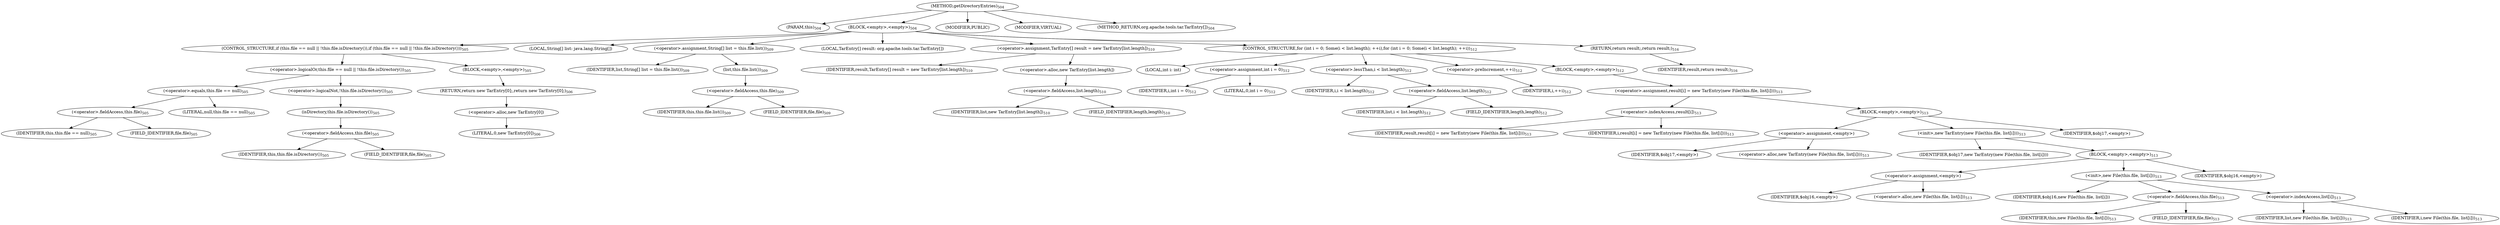 digraph "getDirectoryEntries" {  
"913" [label = <(METHOD,getDirectoryEntries)<SUB>504</SUB>> ]
"103" [label = <(PARAM,this)<SUB>504</SUB>> ]
"914" [label = <(BLOCK,&lt;empty&gt;,&lt;empty&gt;)<SUB>504</SUB>> ]
"915" [label = <(CONTROL_STRUCTURE,if (this.file == null || !this.file.isDirectory()),if (this.file == null || !this.file.isDirectory()))<SUB>505</SUB>> ]
"916" [label = <(&lt;operator&gt;.logicalOr,this.file == null || !this.file.isDirectory())<SUB>505</SUB>> ]
"917" [label = <(&lt;operator&gt;.equals,this.file == null)<SUB>505</SUB>> ]
"918" [label = <(&lt;operator&gt;.fieldAccess,this.file)<SUB>505</SUB>> ]
"102" [label = <(IDENTIFIER,this,this.file == null)<SUB>505</SUB>> ]
"919" [label = <(FIELD_IDENTIFIER,file,file)<SUB>505</SUB>> ]
"920" [label = <(LITERAL,null,this.file == null)<SUB>505</SUB>> ]
"921" [label = <(&lt;operator&gt;.logicalNot,!this.file.isDirectory())<SUB>505</SUB>> ]
"922" [label = <(isDirectory,this.file.isDirectory())<SUB>505</SUB>> ]
"923" [label = <(&lt;operator&gt;.fieldAccess,this.file)<SUB>505</SUB>> ]
"104" [label = <(IDENTIFIER,this,this.file.isDirectory())<SUB>505</SUB>> ]
"924" [label = <(FIELD_IDENTIFIER,file,file)<SUB>505</SUB>> ]
"925" [label = <(BLOCK,&lt;empty&gt;,&lt;empty&gt;)<SUB>505</SUB>> ]
"926" [label = <(RETURN,return new TarEntry[0];,return new TarEntry[0];)<SUB>506</SUB>> ]
"927" [label = <(&lt;operator&gt;.alloc,new TarEntry[0])> ]
"928" [label = <(LITERAL,0,new TarEntry[0])<SUB>506</SUB>> ]
"929" [label = <(LOCAL,String[] list: java.lang.String[])> ]
"930" [label = <(&lt;operator&gt;.assignment,String[] list = this.file.list())<SUB>509</SUB>> ]
"931" [label = <(IDENTIFIER,list,String[] list = this.file.list())<SUB>509</SUB>> ]
"932" [label = <(list,this.file.list())<SUB>509</SUB>> ]
"933" [label = <(&lt;operator&gt;.fieldAccess,this.file)<SUB>509</SUB>> ]
"105" [label = <(IDENTIFIER,this,this.file.list())<SUB>509</SUB>> ]
"934" [label = <(FIELD_IDENTIFIER,file,file)<SUB>509</SUB>> ]
"935" [label = <(LOCAL,TarEntry[] result: org.apache.tools.tar.TarEntry[])> ]
"936" [label = <(&lt;operator&gt;.assignment,TarEntry[] result = new TarEntry[list.length])<SUB>510</SUB>> ]
"937" [label = <(IDENTIFIER,result,TarEntry[] result = new TarEntry[list.length])<SUB>510</SUB>> ]
"938" [label = <(&lt;operator&gt;.alloc,new TarEntry[list.length])> ]
"939" [label = <(&lt;operator&gt;.fieldAccess,list.length)<SUB>510</SUB>> ]
"940" [label = <(IDENTIFIER,list,new TarEntry[list.length])<SUB>510</SUB>> ]
"941" [label = <(FIELD_IDENTIFIER,length,length)<SUB>510</SUB>> ]
"942" [label = <(CONTROL_STRUCTURE,for (int i = 0; Some(i &lt; list.length); ++i),for (int i = 0; Some(i &lt; list.length); ++i))<SUB>512</SUB>> ]
"943" [label = <(LOCAL,int i: int)> ]
"944" [label = <(&lt;operator&gt;.assignment,int i = 0)<SUB>512</SUB>> ]
"945" [label = <(IDENTIFIER,i,int i = 0)<SUB>512</SUB>> ]
"946" [label = <(LITERAL,0,int i = 0)<SUB>512</SUB>> ]
"947" [label = <(&lt;operator&gt;.lessThan,i &lt; list.length)<SUB>512</SUB>> ]
"948" [label = <(IDENTIFIER,i,i &lt; list.length)<SUB>512</SUB>> ]
"949" [label = <(&lt;operator&gt;.fieldAccess,list.length)<SUB>512</SUB>> ]
"950" [label = <(IDENTIFIER,list,i &lt; list.length)<SUB>512</SUB>> ]
"951" [label = <(FIELD_IDENTIFIER,length,length)<SUB>512</SUB>> ]
"952" [label = <(&lt;operator&gt;.preIncrement,++i)<SUB>512</SUB>> ]
"953" [label = <(IDENTIFIER,i,++i)<SUB>512</SUB>> ]
"954" [label = <(BLOCK,&lt;empty&gt;,&lt;empty&gt;)<SUB>512</SUB>> ]
"955" [label = <(&lt;operator&gt;.assignment,result[i] = new TarEntry(new File(this.file, list[i])))<SUB>513</SUB>> ]
"956" [label = <(&lt;operator&gt;.indexAccess,result[i])<SUB>513</SUB>> ]
"957" [label = <(IDENTIFIER,result,result[i] = new TarEntry(new File(this.file, list[i])))<SUB>513</SUB>> ]
"958" [label = <(IDENTIFIER,i,result[i] = new TarEntry(new File(this.file, list[i])))<SUB>513</SUB>> ]
"959" [label = <(BLOCK,&lt;empty&gt;,&lt;empty&gt;)<SUB>513</SUB>> ]
"960" [label = <(&lt;operator&gt;.assignment,&lt;empty&gt;)> ]
"961" [label = <(IDENTIFIER,$obj17,&lt;empty&gt;)> ]
"962" [label = <(&lt;operator&gt;.alloc,new TarEntry(new File(this.file, list[i])))<SUB>513</SUB>> ]
"963" [label = <(&lt;init&gt;,new TarEntry(new File(this.file, list[i])))<SUB>513</SUB>> ]
"964" [label = <(IDENTIFIER,$obj17,new TarEntry(new File(this.file, list[i])))> ]
"965" [label = <(BLOCK,&lt;empty&gt;,&lt;empty&gt;)<SUB>513</SUB>> ]
"966" [label = <(&lt;operator&gt;.assignment,&lt;empty&gt;)> ]
"967" [label = <(IDENTIFIER,$obj16,&lt;empty&gt;)> ]
"968" [label = <(&lt;operator&gt;.alloc,new File(this.file, list[i]))<SUB>513</SUB>> ]
"969" [label = <(&lt;init&gt;,new File(this.file, list[i]))<SUB>513</SUB>> ]
"970" [label = <(IDENTIFIER,$obj16,new File(this.file, list[i]))> ]
"971" [label = <(&lt;operator&gt;.fieldAccess,this.file)<SUB>513</SUB>> ]
"106" [label = <(IDENTIFIER,this,new File(this.file, list[i]))<SUB>513</SUB>> ]
"972" [label = <(FIELD_IDENTIFIER,file,file)<SUB>513</SUB>> ]
"973" [label = <(&lt;operator&gt;.indexAccess,list[i])<SUB>513</SUB>> ]
"974" [label = <(IDENTIFIER,list,new File(this.file, list[i]))<SUB>513</SUB>> ]
"975" [label = <(IDENTIFIER,i,new File(this.file, list[i]))<SUB>513</SUB>> ]
"976" [label = <(IDENTIFIER,$obj16,&lt;empty&gt;)> ]
"977" [label = <(IDENTIFIER,$obj17,&lt;empty&gt;)> ]
"978" [label = <(RETURN,return result;,return result;)<SUB>516</SUB>> ]
"979" [label = <(IDENTIFIER,result,return result;)<SUB>516</SUB>> ]
"980" [label = <(MODIFIER,PUBLIC)> ]
"981" [label = <(MODIFIER,VIRTUAL)> ]
"982" [label = <(METHOD_RETURN,org.apache.tools.tar.TarEntry[])<SUB>504</SUB>> ]
  "913" -> "103" 
  "913" -> "914" 
  "913" -> "980" 
  "913" -> "981" 
  "913" -> "982" 
  "914" -> "915" 
  "914" -> "929" 
  "914" -> "930" 
  "914" -> "935" 
  "914" -> "936" 
  "914" -> "942" 
  "914" -> "978" 
  "915" -> "916" 
  "915" -> "925" 
  "916" -> "917" 
  "916" -> "921" 
  "917" -> "918" 
  "917" -> "920" 
  "918" -> "102" 
  "918" -> "919" 
  "921" -> "922" 
  "922" -> "923" 
  "923" -> "104" 
  "923" -> "924" 
  "925" -> "926" 
  "926" -> "927" 
  "927" -> "928" 
  "930" -> "931" 
  "930" -> "932" 
  "932" -> "933" 
  "933" -> "105" 
  "933" -> "934" 
  "936" -> "937" 
  "936" -> "938" 
  "938" -> "939" 
  "939" -> "940" 
  "939" -> "941" 
  "942" -> "943" 
  "942" -> "944" 
  "942" -> "947" 
  "942" -> "952" 
  "942" -> "954" 
  "944" -> "945" 
  "944" -> "946" 
  "947" -> "948" 
  "947" -> "949" 
  "949" -> "950" 
  "949" -> "951" 
  "952" -> "953" 
  "954" -> "955" 
  "955" -> "956" 
  "955" -> "959" 
  "956" -> "957" 
  "956" -> "958" 
  "959" -> "960" 
  "959" -> "963" 
  "959" -> "977" 
  "960" -> "961" 
  "960" -> "962" 
  "963" -> "964" 
  "963" -> "965" 
  "965" -> "966" 
  "965" -> "969" 
  "965" -> "976" 
  "966" -> "967" 
  "966" -> "968" 
  "969" -> "970" 
  "969" -> "971" 
  "969" -> "973" 
  "971" -> "106" 
  "971" -> "972" 
  "973" -> "974" 
  "973" -> "975" 
  "978" -> "979" 
}
